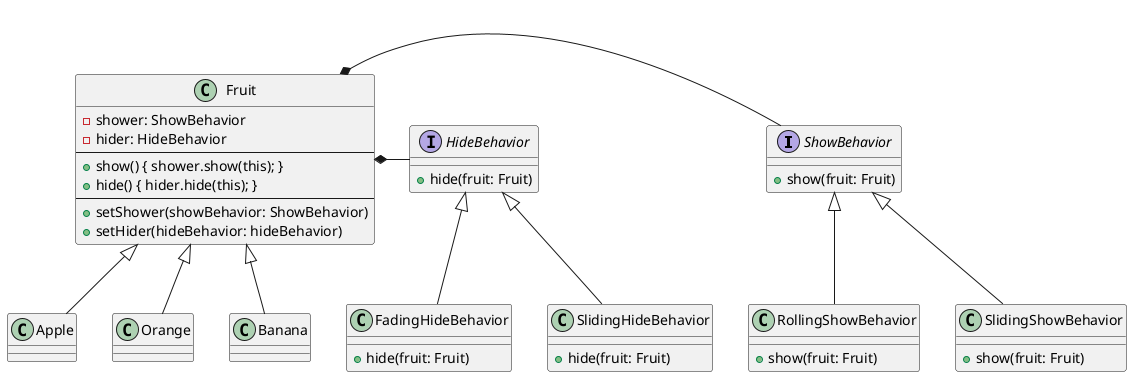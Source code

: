 @startuml

interface ShowBehavior {
  + show(fruit: Fruit)
}

interface HideBehavior {
  + hide(fruit: Fruit)
}

class Fruit {
  - shower: ShowBehavior
  - hider: HideBehavior
  ---
  + show() { shower.show(this); }
  + hide() { hider.hide(this); }
  ---
  + setShower(showBehavior: ShowBehavior)
  + setHider(hideBehavior: hideBehavior)
}
class Banana {
}
class Apple {
}
class Orange {
}

class SlidingShowBehavior {
  + show(fruit: Fruit)
}
class RollingShowBehavior {
  + show(fruit: Fruit)
}


class SlidingHideBehavior {
  + hide(fruit: Fruit)
}
class FadingHideBehavior {
  + hide(fruit: Fruit)
}

Fruit *- ShowBehavior
Fruit *- HideBehavior

Fruit <|-- Banana
Fruit <|-- Apple
Fruit <|-- Orange

ShowBehavior <|-- SlidingShowBehavior
ShowBehavior <|-- RollingShowBehavior

HideBehavior <|-- SlidingHideBehavior
HideBehavior <|-- FadingHideBehavior

@enduml
